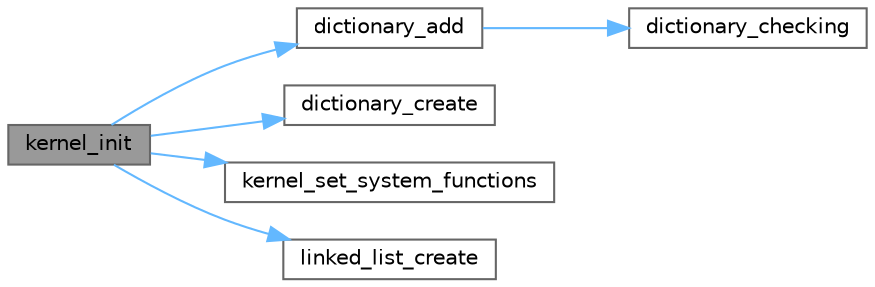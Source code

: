 digraph "kernel_init"
{
 // LATEX_PDF_SIZE
  bgcolor="transparent";
  edge [fontname=Helvetica,fontsize=10,labelfontname=Helvetica,labelfontsize=10];
  node [fontname=Helvetica,fontsize=10,shape=box,height=0.2,width=0.4];
  rankdir="LR";
  Node1 [id="Node000001",label="kernel_init",height=0.2,width=0.4,color="gray40", fillcolor="grey60", style="filled", fontcolor="black",tooltip="Initializes the kernel and prepares required structures. Call this function first before any kernel u..."];
  Node1 -> Node2 [id="edge1_Node000001_Node000002",color="steelblue1",style="solid",tooltip=" "];
  Node2 [id="Node000002",label="dictionary_add",height=0.2,width=0.4,color="grey40", fillcolor="white", style="filled",URL="$dictionary_8c.html#a321141b73f775285802b071d56828758",tooltip="Adds or overwrites an entry to the dictionary."];
  Node2 -> Node3 [id="edge2_Node000002_Node000003",color="steelblue1",style="solid",tooltip=" "];
  Node3 [id="Node000003",label="dictionary_checking",height=0.2,width=0.4,color="grey40", fillcolor="white", style="filled",URL="$dictionary_8c.html#a9dca73eba5d9f022498c8e272bdd8967",tooltip=" "];
  Node1 -> Node4 [id="edge3_Node000001_Node000004",color="steelblue1",style="solid",tooltip=" "];
  Node4 [id="Node000004",label="dictionary_create",height=0.2,width=0.4,color="grey40", fillcolor="white", style="filled",URL="$dictionary_8c.html#a8460d3b95957c5af4dd6da61b2811811",tooltip="Creates an empty dictionary with the given size."];
  Node1 -> Node5 [id="edge4_Node000001_Node000005",color="steelblue1",style="solid",tooltip=" "];
  Node5 [id="Node000005",label="kernel_set_system_functions",height=0.2,width=0.4,color="grey40", fillcolor="white", style="filled",URL="$kernel_8c.html#aecc1d7602ec2800fcdc0d31d35a7a379",tooltip=" "];
  Node1 -> Node6 [id="edge5_Node000001_Node000006",color="steelblue1",style="solid",tooltip=" "];
  Node6 [id="Node000006",label="linked_list_create",height=0.2,width=0.4,color="grey40", fillcolor="white", style="filled",URL="$linked__list_8c.html#a74b0fafdf03170db2141f56359e3d84b",tooltip="Creates an empty linked list with no elements."];
}
